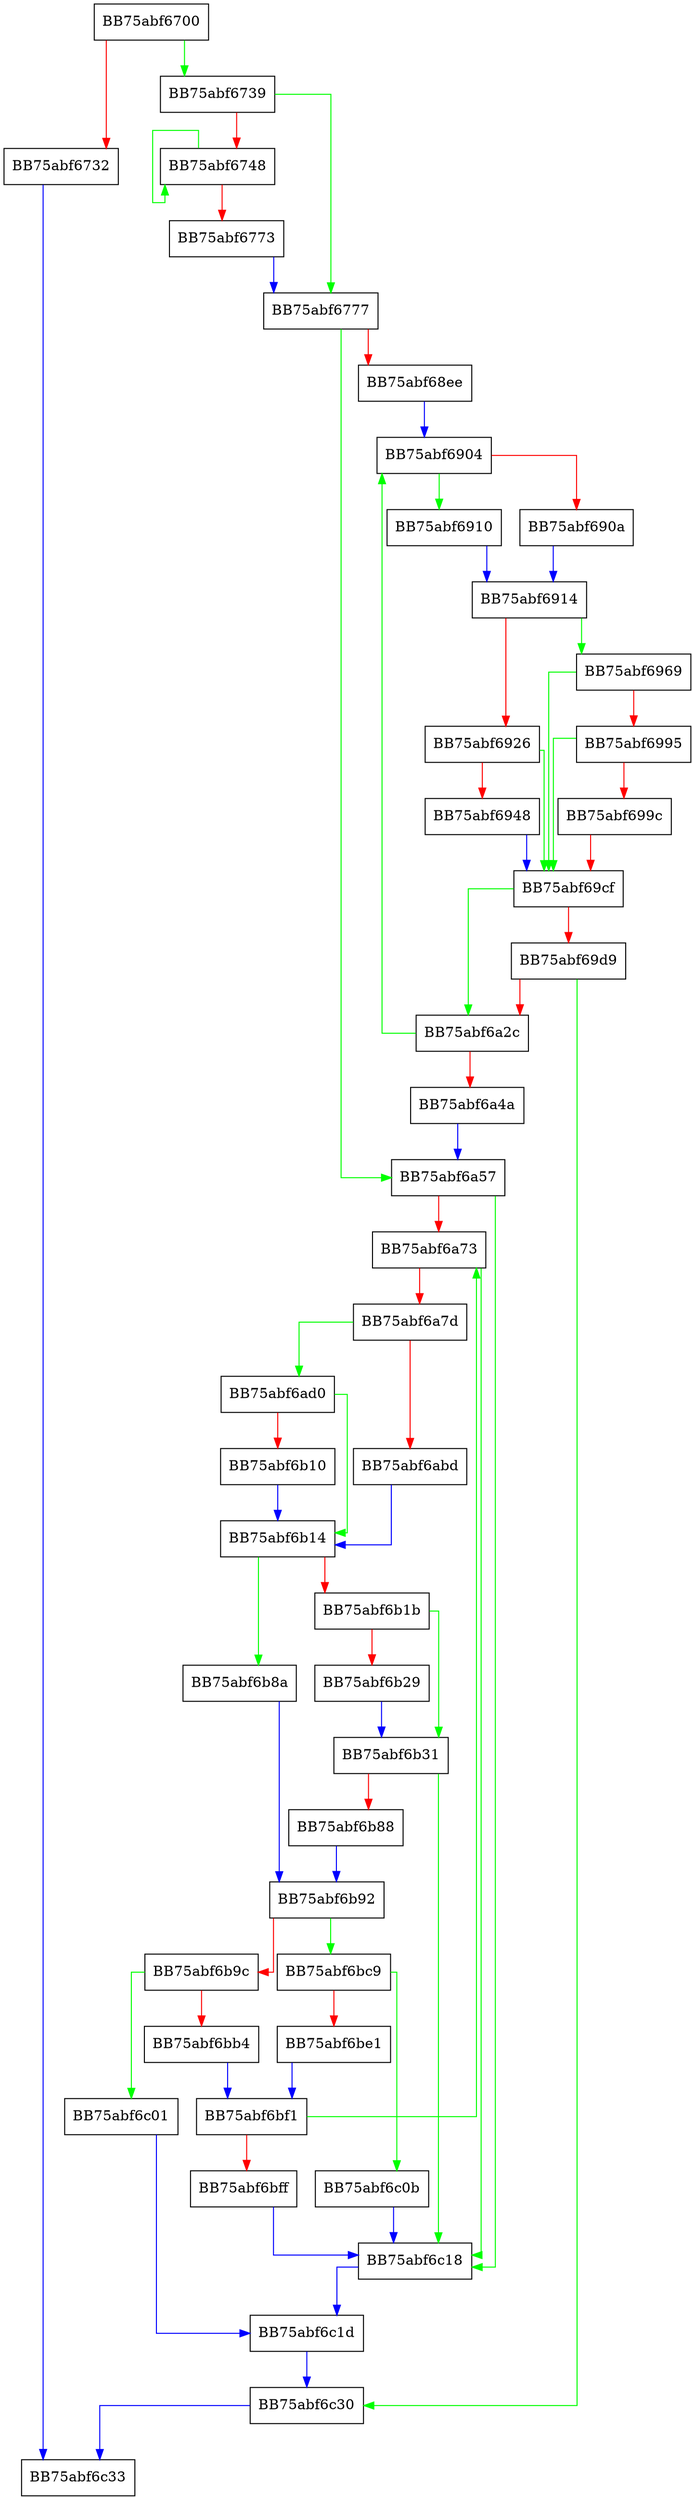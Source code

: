 digraph ZSTD_btGetAllMatches_extDict_5 {
  node [shape="box"];
  graph [splines=ortho];
  BB75abf6700 -> BB75abf6739 [color="green"];
  BB75abf6700 -> BB75abf6732 [color="red"];
  BB75abf6732 -> BB75abf6c33 [color="blue"];
  BB75abf6739 -> BB75abf6777 [color="green"];
  BB75abf6739 -> BB75abf6748 [color="red"];
  BB75abf6748 -> BB75abf6748 [color="green"];
  BB75abf6748 -> BB75abf6773 [color="red"];
  BB75abf6773 -> BB75abf6777 [color="blue"];
  BB75abf6777 -> BB75abf6a57 [color="green"];
  BB75abf6777 -> BB75abf68ee [color="red"];
  BB75abf68ee -> BB75abf6904 [color="blue"];
  BB75abf6904 -> BB75abf6910 [color="green"];
  BB75abf6904 -> BB75abf690a [color="red"];
  BB75abf690a -> BB75abf6914 [color="blue"];
  BB75abf6910 -> BB75abf6914 [color="blue"];
  BB75abf6914 -> BB75abf6969 [color="green"];
  BB75abf6914 -> BB75abf6926 [color="red"];
  BB75abf6926 -> BB75abf69cf [color="green"];
  BB75abf6926 -> BB75abf6948 [color="red"];
  BB75abf6948 -> BB75abf69cf [color="blue"];
  BB75abf6969 -> BB75abf69cf [color="green"];
  BB75abf6969 -> BB75abf6995 [color="red"];
  BB75abf6995 -> BB75abf69cf [color="green"];
  BB75abf6995 -> BB75abf699c [color="red"];
  BB75abf699c -> BB75abf69cf [color="red"];
  BB75abf69cf -> BB75abf6a2c [color="green"];
  BB75abf69cf -> BB75abf69d9 [color="red"];
  BB75abf69d9 -> BB75abf6c30 [color="green"];
  BB75abf69d9 -> BB75abf6a2c [color="red"];
  BB75abf6a2c -> BB75abf6904 [color="green"];
  BB75abf6a2c -> BB75abf6a4a [color="red"];
  BB75abf6a4a -> BB75abf6a57 [color="blue"];
  BB75abf6a57 -> BB75abf6c18 [color="green"];
  BB75abf6a57 -> BB75abf6a73 [color="red"];
  BB75abf6a73 -> BB75abf6c18 [color="green"];
  BB75abf6a73 -> BB75abf6a7d [color="red"];
  BB75abf6a7d -> BB75abf6ad0 [color="green"];
  BB75abf6a7d -> BB75abf6abd [color="red"];
  BB75abf6abd -> BB75abf6b14 [color="blue"];
  BB75abf6ad0 -> BB75abf6b14 [color="green"];
  BB75abf6ad0 -> BB75abf6b10 [color="red"];
  BB75abf6b10 -> BB75abf6b14 [color="blue"];
  BB75abf6b14 -> BB75abf6b8a [color="green"];
  BB75abf6b14 -> BB75abf6b1b [color="red"];
  BB75abf6b1b -> BB75abf6b31 [color="green"];
  BB75abf6b1b -> BB75abf6b29 [color="red"];
  BB75abf6b29 -> BB75abf6b31 [color="blue"];
  BB75abf6b31 -> BB75abf6c18 [color="green"];
  BB75abf6b31 -> BB75abf6b88 [color="red"];
  BB75abf6b88 -> BB75abf6b92 [color="blue"];
  BB75abf6b8a -> BB75abf6b92 [color="blue"];
  BB75abf6b92 -> BB75abf6bc9 [color="green"];
  BB75abf6b92 -> BB75abf6b9c [color="red"];
  BB75abf6b9c -> BB75abf6c01 [color="green"];
  BB75abf6b9c -> BB75abf6bb4 [color="red"];
  BB75abf6bb4 -> BB75abf6bf1 [color="blue"];
  BB75abf6bc9 -> BB75abf6c0b [color="green"];
  BB75abf6bc9 -> BB75abf6be1 [color="red"];
  BB75abf6be1 -> BB75abf6bf1 [color="blue"];
  BB75abf6bf1 -> BB75abf6a73 [color="green"];
  BB75abf6bf1 -> BB75abf6bff [color="red"];
  BB75abf6bff -> BB75abf6c18 [color="blue"];
  BB75abf6c01 -> BB75abf6c1d [color="blue"];
  BB75abf6c0b -> BB75abf6c18 [color="blue"];
  BB75abf6c18 -> BB75abf6c1d [color="blue"];
  BB75abf6c1d -> BB75abf6c30 [color="blue"];
  BB75abf6c30 -> BB75abf6c33 [color="blue"];
}